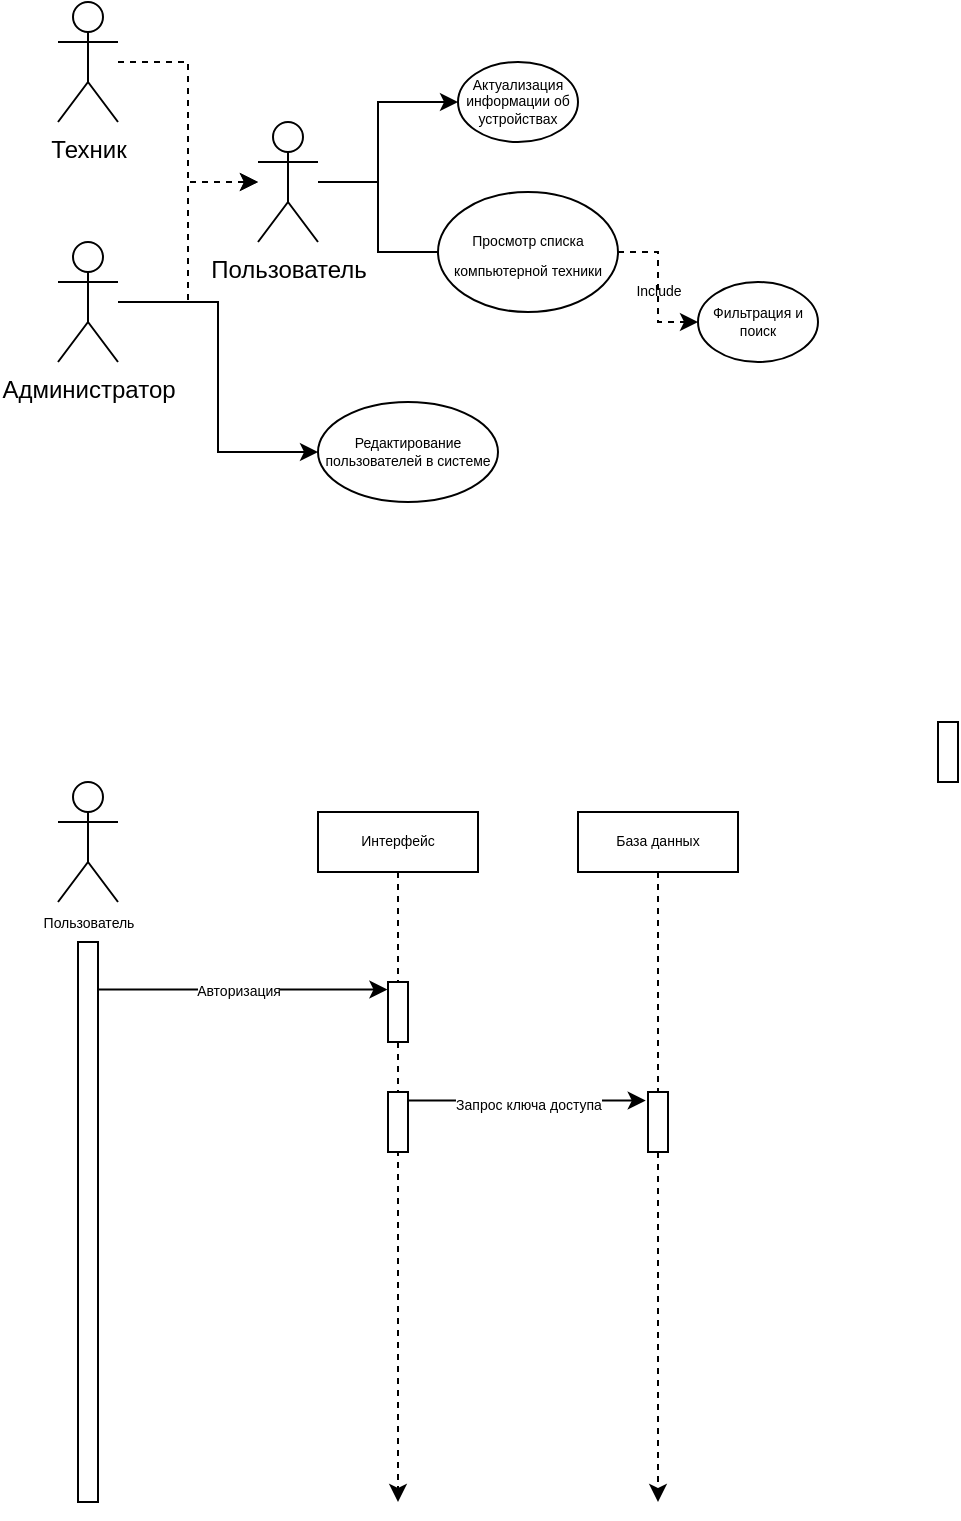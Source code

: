 <mxfile version="16.5.3" type="github">
  <diagram id="ETh1H7iXX4JkjU-012xh" name="Page-1">
    <mxGraphModel dx="813" dy="451" grid="1" gridSize="10" guides="1" tooltips="1" connect="1" arrows="1" fold="1" page="1" pageScale="1" pageWidth="827" pageHeight="1169" math="0" shadow="0">
      <root>
        <mxCell id="0" />
        <mxCell id="1" parent="0" />
        <mxCell id="-7Wv61GkTQfXhzGBz33f-6" style="edgeStyle=orthogonalEdgeStyle;rounded=0;orthogonalLoop=1;jettySize=auto;html=1;dashed=1;" edge="1" parent="1" source="-7Wv61GkTQfXhzGBz33f-1" target="-7Wv61GkTQfXhzGBz33f-3">
          <mxGeometry relative="1" as="geometry" />
        </mxCell>
        <mxCell id="-7Wv61GkTQfXhzGBz33f-1" value="Техник" style="shape=umlActor;verticalLabelPosition=bottom;verticalAlign=top;html=1;outlineConnect=0;" vertex="1" parent="1">
          <mxGeometry x="40" y="10" width="30" height="60" as="geometry" />
        </mxCell>
        <mxCell id="-7Wv61GkTQfXhzGBz33f-7" style="edgeStyle=orthogonalEdgeStyle;rounded=0;orthogonalLoop=1;jettySize=auto;html=1;dashed=1;" edge="1" parent="1" source="-7Wv61GkTQfXhzGBz33f-2" target="-7Wv61GkTQfXhzGBz33f-3">
          <mxGeometry relative="1" as="geometry" />
        </mxCell>
        <mxCell id="-7Wv61GkTQfXhzGBz33f-20" style="edgeStyle=orthogonalEdgeStyle;rounded=0;orthogonalLoop=1;jettySize=auto;html=1;entryX=0;entryY=0.5;entryDx=0;entryDy=0;fontSize=7;endArrow=classic;endFill=1;" edge="1" parent="1" source="-7Wv61GkTQfXhzGBz33f-2" target="-7Wv61GkTQfXhzGBz33f-19">
          <mxGeometry relative="1" as="geometry" />
        </mxCell>
        <mxCell id="-7Wv61GkTQfXhzGBz33f-2" value="Администратор" style="shape=umlActor;verticalLabelPosition=bottom;verticalAlign=top;html=1;outlineConnect=0;" vertex="1" parent="1">
          <mxGeometry x="40" y="130" width="30" height="60" as="geometry" />
        </mxCell>
        <mxCell id="-7Wv61GkTQfXhzGBz33f-10" style="edgeStyle=orthogonalEdgeStyle;rounded=0;orthogonalLoop=1;jettySize=auto;html=1;entryX=0;entryY=0.5;entryDx=0;entryDy=0;fontSize=7;endArrow=none;endFill=0;" edge="1" parent="1" source="-7Wv61GkTQfXhzGBz33f-3" target="-7Wv61GkTQfXhzGBz33f-8">
          <mxGeometry relative="1" as="geometry" />
        </mxCell>
        <mxCell id="-7Wv61GkTQfXhzGBz33f-23" style="edgeStyle=orthogonalEdgeStyle;rounded=0;orthogonalLoop=1;jettySize=auto;html=1;entryX=0;entryY=0.5;entryDx=0;entryDy=0;fontSize=7;endArrow=classic;endFill=1;" edge="1" parent="1" source="-7Wv61GkTQfXhzGBz33f-3" target="-7Wv61GkTQfXhzGBz33f-22">
          <mxGeometry relative="1" as="geometry">
            <Array as="points">
              <mxPoint x="200" y="100" />
              <mxPoint x="200" y="60" />
            </Array>
          </mxGeometry>
        </mxCell>
        <mxCell id="-7Wv61GkTQfXhzGBz33f-3" value="Пользователь" style="shape=umlActor;verticalLabelPosition=bottom;verticalAlign=top;html=1;outlineConnect=0;" vertex="1" parent="1">
          <mxGeometry x="140" y="70" width="30" height="60" as="geometry" />
        </mxCell>
        <mxCell id="-7Wv61GkTQfXhzGBz33f-15" style="rounded=0;orthogonalLoop=1;jettySize=auto;html=1;entryX=0;entryY=0.5;entryDx=0;entryDy=0;dashed=1;fontSize=7;endArrow=classic;endFill=1;edgeStyle=orthogonalEdgeStyle;" edge="1" parent="1" source="-7Wv61GkTQfXhzGBz33f-8" target="-7Wv61GkTQfXhzGBz33f-14">
          <mxGeometry relative="1" as="geometry" />
        </mxCell>
        <mxCell id="-7Wv61GkTQfXhzGBz33f-8" value="&lt;font style=&quot;font-size: 7px&quot;&gt;Просмотр списка компьютерной техники&lt;/font&gt;" style="ellipse;whiteSpace=wrap;html=1;" vertex="1" parent="1">
          <mxGeometry x="230" y="105" width="90" height="60" as="geometry" />
        </mxCell>
        <mxCell id="-7Wv61GkTQfXhzGBz33f-14" value="Фильтрация и поиск" style="ellipse;whiteSpace=wrap;html=1;fontSize=7;" vertex="1" parent="1">
          <mxGeometry x="360" y="150" width="60" height="40" as="geometry" />
        </mxCell>
        <mxCell id="-7Wv61GkTQfXhzGBz33f-16" value="Include" style="text;html=1;align=center;verticalAlign=middle;resizable=0;points=[];autosize=1;strokeColor=none;fillColor=none;fontSize=7;" vertex="1" parent="1">
          <mxGeometry x="320" y="150" width="40" height="10" as="geometry" />
        </mxCell>
        <mxCell id="-7Wv61GkTQfXhzGBz33f-19" value="Редактирование пользователей в системе" style="ellipse;whiteSpace=wrap;html=1;fontSize=7;" vertex="1" parent="1">
          <mxGeometry x="170" y="210" width="90" height="50" as="geometry" />
        </mxCell>
        <mxCell id="-7Wv61GkTQfXhzGBz33f-22" value="Актуализация информации об устройствах" style="ellipse;whiteSpace=wrap;html=1;fontSize=7;" vertex="1" parent="1">
          <mxGeometry x="240" y="40" width="60" height="40" as="geometry" />
        </mxCell>
        <mxCell id="-7Wv61GkTQfXhzGBz33f-24" value="Пользователь" style="shape=umlActor;verticalLabelPosition=bottom;verticalAlign=top;html=1;outlineConnect=0;fontSize=7;" vertex="1" parent="1">
          <mxGeometry x="40" y="400" width="30" height="60" as="geometry" />
        </mxCell>
        <mxCell id="-7Wv61GkTQfXhzGBz33f-26" style="edgeStyle=orthogonalEdgeStyle;rounded=0;orthogonalLoop=1;jettySize=auto;html=1;fontSize=7;endArrow=classic;endFill=1;entryX=-0.029;entryY=0.125;entryDx=0;entryDy=0;entryPerimeter=0;" edge="1" parent="1" target="-7Wv61GkTQfXhzGBz33f-31">
          <mxGeometry relative="1" as="geometry">
            <mxPoint x="150" y="496" as="targetPoint" />
            <mxPoint x="55" y="495" as="sourcePoint" />
            <Array as="points">
              <mxPoint x="55" y="504" />
            </Array>
          </mxGeometry>
        </mxCell>
        <mxCell id="-7Wv61GkTQfXhzGBz33f-28" value="Авторизация" style="edgeLabel;html=1;align=center;verticalAlign=middle;resizable=0;points=[];fontSize=7;" vertex="1" connectable="0" parent="-7Wv61GkTQfXhzGBz33f-26">
          <mxGeometry x="-0.2" y="-1" relative="1" as="geometry">
            <mxPoint x="20" as="offset" />
          </mxGeometry>
        </mxCell>
        <mxCell id="-7Wv61GkTQfXhzGBz33f-25" value="" style="rounded=0;whiteSpace=wrap;html=1;fontSize=7;" vertex="1" parent="1">
          <mxGeometry x="50" y="480" width="10" height="280" as="geometry" />
        </mxCell>
        <mxCell id="-7Wv61GkTQfXhzGBz33f-30" style="edgeStyle=orthogonalEdgeStyle;rounded=0;orthogonalLoop=1;jettySize=auto;html=1;dashed=1;fontSize=7;endArrow=classic;endFill=1;startArrow=none;" edge="1" parent="1" source="-7Wv61GkTQfXhzGBz33f-31">
          <mxGeometry relative="1" as="geometry">
            <mxPoint x="210" y="760" as="targetPoint" />
          </mxGeometry>
        </mxCell>
        <mxCell id="-7Wv61GkTQfXhzGBz33f-29" value="Интерфейс" style="rounded=0;whiteSpace=wrap;html=1;fontSize=7;" vertex="1" parent="1">
          <mxGeometry x="170" y="415" width="80" height="30" as="geometry" />
        </mxCell>
        <mxCell id="-7Wv61GkTQfXhzGBz33f-31" value="" style="rounded=0;whiteSpace=wrap;html=1;fontSize=7;" vertex="1" parent="1">
          <mxGeometry x="205" y="500" width="10" height="30" as="geometry" />
        </mxCell>
        <mxCell id="-7Wv61GkTQfXhzGBz33f-32" value="" style="edgeStyle=orthogonalEdgeStyle;rounded=0;orthogonalLoop=1;jettySize=auto;html=1;dashed=1;fontSize=7;endArrow=none;endFill=1;" edge="1" parent="1" source="-7Wv61GkTQfXhzGBz33f-29" target="-7Wv61GkTQfXhzGBz33f-31">
          <mxGeometry relative="1" as="geometry">
            <mxPoint x="210" y="760" as="targetPoint" />
            <mxPoint x="210" y="445" as="sourcePoint" />
          </mxGeometry>
        </mxCell>
        <mxCell id="-7Wv61GkTQfXhzGBz33f-36" style="edgeStyle=orthogonalEdgeStyle;rounded=0;orthogonalLoop=1;jettySize=auto;html=1;dashed=1;fontSize=7;endArrow=classic;endFill=1;startArrow=none;" edge="1" parent="1" source="-7Wv61GkTQfXhzGBz33f-43">
          <mxGeometry relative="1" as="geometry">
            <mxPoint x="340" y="760" as="targetPoint" />
          </mxGeometry>
        </mxCell>
        <mxCell id="-7Wv61GkTQfXhzGBz33f-35" value="База данных" style="rounded=0;whiteSpace=wrap;html=1;fontSize=7;" vertex="1" parent="1">
          <mxGeometry x="300" y="415" width="80" height="30" as="geometry" />
        </mxCell>
        <mxCell id="-7Wv61GkTQfXhzGBz33f-45" style="edgeStyle=orthogonalEdgeStyle;rounded=0;orthogonalLoop=1;jettySize=auto;html=1;entryX=-0.114;entryY=0.143;entryDx=0;entryDy=0;entryPerimeter=0;fontSize=7;endArrow=classic;endFill=1;" edge="1" parent="1" source="-7Wv61GkTQfXhzGBz33f-39" target="-7Wv61GkTQfXhzGBz33f-43">
          <mxGeometry relative="1" as="geometry">
            <Array as="points">
              <mxPoint x="275" y="559" />
            </Array>
          </mxGeometry>
        </mxCell>
        <mxCell id="-7Wv61GkTQfXhzGBz33f-46" value="Запрос ключа доступа" style="edgeLabel;html=1;align=center;verticalAlign=middle;resizable=0;points=[];fontSize=7;" vertex="1" connectable="0" parent="-7Wv61GkTQfXhzGBz33f-45">
          <mxGeometry x="0.192" y="-2" relative="1" as="geometry">
            <mxPoint x="-11" as="offset" />
          </mxGeometry>
        </mxCell>
        <mxCell id="-7Wv61GkTQfXhzGBz33f-39" value="" style="rounded=0;whiteSpace=wrap;html=1;fontSize=7;" vertex="1" parent="1">
          <mxGeometry x="205" y="555" width="10" height="30" as="geometry" />
        </mxCell>
        <mxCell id="-7Wv61GkTQfXhzGBz33f-42" value="" style="rounded=0;whiteSpace=wrap;html=1;fontSize=7;" vertex="1" parent="1">
          <mxGeometry x="480" y="370" width="10" height="30" as="geometry" />
        </mxCell>
        <mxCell id="-7Wv61GkTQfXhzGBz33f-43" value="" style="rounded=0;whiteSpace=wrap;html=1;fontSize=7;" vertex="1" parent="1">
          <mxGeometry x="335" y="555" width="10" height="30" as="geometry" />
        </mxCell>
        <mxCell id="-7Wv61GkTQfXhzGBz33f-44" value="" style="edgeStyle=orthogonalEdgeStyle;rounded=0;orthogonalLoop=1;jettySize=auto;html=1;dashed=1;fontSize=7;endArrow=none;endFill=1;" edge="1" parent="1" source="-7Wv61GkTQfXhzGBz33f-35" target="-7Wv61GkTQfXhzGBz33f-43">
          <mxGeometry relative="1" as="geometry">
            <mxPoint x="340" y="760" as="targetPoint" />
            <mxPoint x="340" y="445" as="sourcePoint" />
          </mxGeometry>
        </mxCell>
      </root>
    </mxGraphModel>
  </diagram>
</mxfile>
